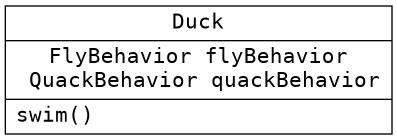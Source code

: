 @startdot
digraph G {
    node[shape="record",fontname="Consolas",fontsize=16]
    node_Duck [
         label="{Duck|FlyBehavior flyBehavior\n QuackBehavior quackBehavior|swim()\l}"

    ]
}
@enddot